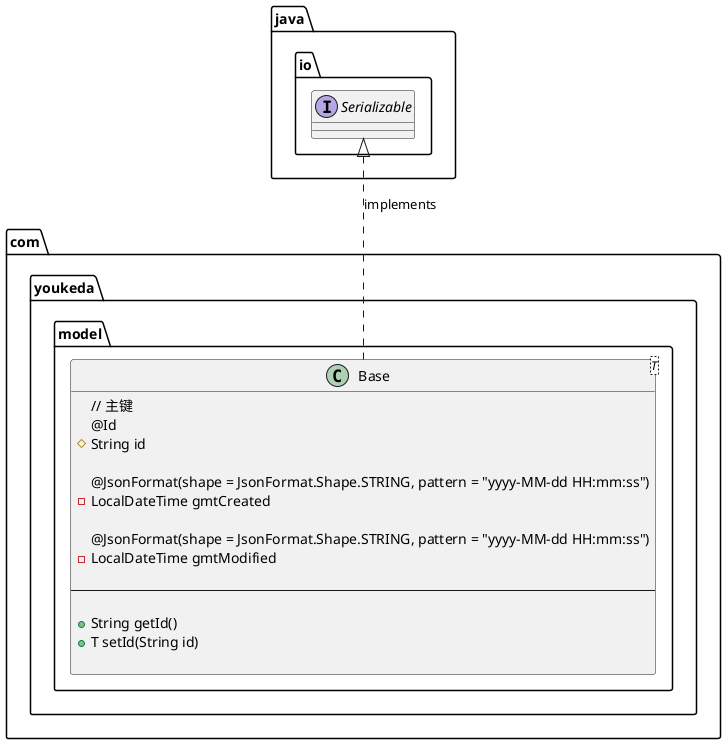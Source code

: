 @startuml

interface java.io.Serializable {
}

class com.youkeda.model.Base<T> {
// 主键
@Id
# String id

@JsonFormat(shape = JsonFormat.Shape.STRING, pattern = "yyyy-MM-dd HH:mm:ss")
- LocalDateTime gmtCreated

@JsonFormat(shape = JsonFormat.Shape.STRING, pattern = "yyyy-MM-dd HH:mm:ss")
- LocalDateTime gmtModified

----

+ String getId()
+ T setId(String id)

}



java.io.Serializable <|.. com.youkeda.model.Base : implements

@enduml